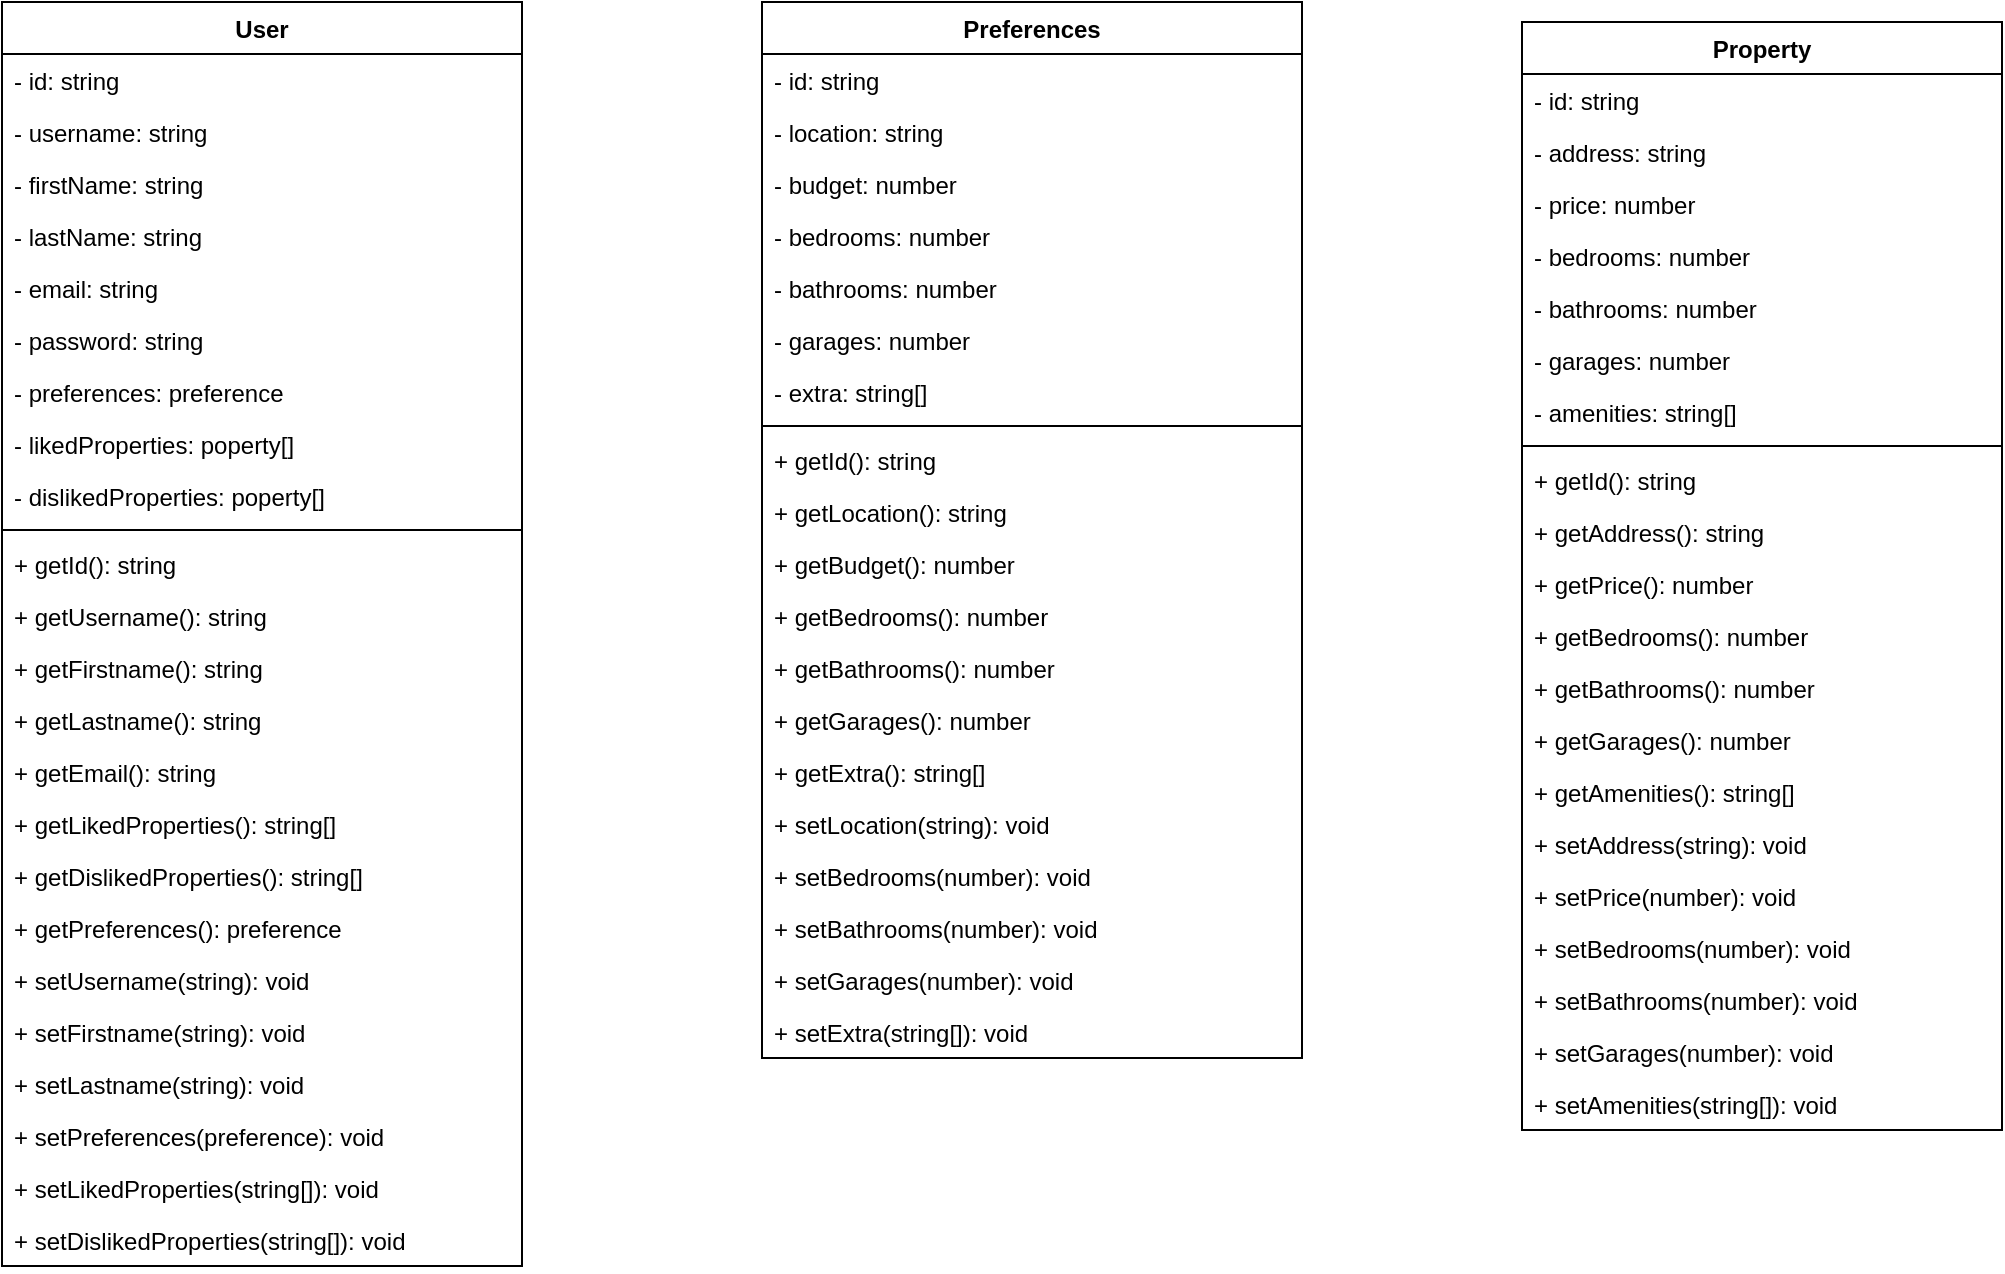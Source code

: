 <mxfile>
    <diagram id="UmhYYa7_SzORlDXLA37R" name="Page-1">
        <mxGraphModel dx="2010" dy="784" grid="1" gridSize="10" guides="1" tooltips="1" connect="1" arrows="1" fold="1" page="1" pageScale="1" pageWidth="850" pageHeight="1100" math="0" shadow="0">
            <root>
                <mxCell id="0"/>
                <mxCell id="1" parent="0"/>
                <mxCell id="54" value="User" style="swimlane;fontStyle=1;align=center;verticalAlign=top;childLayout=stackLayout;horizontal=1;startSize=26;horizontalStack=0;resizeParent=1;resizeParentMax=0;resizeLast=0;collapsible=1;marginBottom=0;rounded=0;glass=0;labelBackgroundColor=none;labelBorderColor=none;sketch=0;" vertex="1" parent="1">
                    <mxGeometry x="-290" y="40" width="260" height="632" as="geometry"/>
                </mxCell>
                <mxCell id="55" value="- id: string" style="text;strokeColor=none;fillColor=none;align=left;verticalAlign=top;spacingLeft=4;spacingRight=4;overflow=hidden;rotatable=0;points=[[0,0.5],[1,0.5]];portConstraint=eastwest;rounded=1;glass=0;labelBackgroundColor=none;labelBorderColor=none;sketch=0;" vertex="1" parent="54">
                    <mxGeometry y="26" width="260" height="26" as="geometry"/>
                </mxCell>
                <mxCell id="58" value="- username: string" style="text;strokeColor=none;fillColor=none;align=left;verticalAlign=top;spacingLeft=4;spacingRight=4;overflow=hidden;rotatable=0;points=[[0,0.5],[1,0.5]];portConstraint=eastwest;rounded=1;glass=0;labelBackgroundColor=none;labelBorderColor=none;sketch=0;" vertex="1" parent="54">
                    <mxGeometry y="52" width="260" height="26" as="geometry"/>
                </mxCell>
                <mxCell id="66" value="- firstName: string" style="text;strokeColor=none;fillColor=none;align=left;verticalAlign=top;spacingLeft=4;spacingRight=4;overflow=hidden;rotatable=0;points=[[0,0.5],[1,0.5]];portConstraint=eastwest;rounded=1;glass=0;labelBackgroundColor=none;labelBorderColor=none;sketch=0;" vertex="1" parent="54">
                    <mxGeometry y="78" width="260" height="26" as="geometry"/>
                </mxCell>
                <mxCell id="67" value="- lastName: string" style="text;strokeColor=none;fillColor=none;align=left;verticalAlign=top;spacingLeft=4;spacingRight=4;overflow=hidden;rotatable=0;points=[[0,0.5],[1,0.5]];portConstraint=eastwest;rounded=1;glass=0;labelBackgroundColor=none;labelBorderColor=none;sketch=0;" vertex="1" parent="54">
                    <mxGeometry y="104" width="260" height="26" as="geometry"/>
                </mxCell>
                <mxCell id="59" value="- email: string" style="text;strokeColor=none;fillColor=none;align=left;verticalAlign=top;spacingLeft=4;spacingRight=4;overflow=hidden;rotatable=0;points=[[0,0.5],[1,0.5]];portConstraint=eastwest;rounded=1;glass=0;labelBackgroundColor=none;labelBorderColor=none;sketch=0;" vertex="1" parent="54">
                    <mxGeometry y="130" width="260" height="26" as="geometry"/>
                </mxCell>
                <mxCell id="61" value="- password: string" style="text;strokeColor=none;fillColor=none;align=left;verticalAlign=top;spacingLeft=4;spacingRight=4;overflow=hidden;rotatable=0;points=[[0,0.5],[1,0.5]];portConstraint=eastwest;rounded=1;glass=0;labelBackgroundColor=none;labelBorderColor=none;sketch=0;" vertex="1" parent="54">
                    <mxGeometry y="156" width="260" height="26" as="geometry"/>
                </mxCell>
                <mxCell id="60" value="- preferences: preference" style="text;strokeColor=none;fillColor=none;align=left;verticalAlign=top;spacingLeft=4;spacingRight=4;overflow=hidden;rotatable=0;points=[[0,0.5],[1,0.5]];portConstraint=eastwest;rounded=1;glass=0;labelBackgroundColor=none;labelBorderColor=none;sketch=0;" vertex="1" parent="54">
                    <mxGeometry y="182" width="260" height="26" as="geometry"/>
                </mxCell>
                <mxCell id="116" value="- likedProperties: poperty[]" style="text;strokeColor=none;fillColor=none;align=left;verticalAlign=top;spacingLeft=4;spacingRight=4;overflow=hidden;rotatable=0;points=[[0,0.5],[1,0.5]];portConstraint=eastwest;rounded=1;glass=0;labelBackgroundColor=none;labelBorderColor=none;sketch=0;" vertex="1" parent="54">
                    <mxGeometry y="208" width="260" height="26" as="geometry"/>
                </mxCell>
                <mxCell id="119" value="- dislikedProperties: poperty[]" style="text;strokeColor=none;fillColor=none;align=left;verticalAlign=top;spacingLeft=4;spacingRight=4;overflow=hidden;rotatable=0;points=[[0,0.5],[1,0.5]];portConstraint=eastwest;rounded=1;glass=0;labelBackgroundColor=none;labelBorderColor=none;sketch=0;" vertex="1" parent="54">
                    <mxGeometry y="234" width="260" height="26" as="geometry"/>
                </mxCell>
                <mxCell id="56" value="" style="line;strokeWidth=1;fillColor=none;align=left;verticalAlign=middle;spacingTop=-1;spacingLeft=3;spacingRight=3;rotatable=0;labelPosition=right;points=[];portConstraint=eastwest;strokeColor=inherit;rounded=1;glass=0;labelBackgroundColor=none;labelBorderColor=default;sketch=0;" vertex="1" parent="54">
                    <mxGeometry y="260" width="260" height="8" as="geometry"/>
                </mxCell>
                <mxCell id="70" value="+ getId(): string" style="text;strokeColor=none;fillColor=none;align=left;verticalAlign=top;spacingLeft=4;spacingRight=4;overflow=hidden;rotatable=0;points=[[0,0.5],[1,0.5]];portConstraint=eastwest;rounded=1;glass=0;labelBackgroundColor=none;labelBorderColor=none;sketch=0;" vertex="1" parent="54">
                    <mxGeometry y="268" width="260" height="26" as="geometry"/>
                </mxCell>
                <mxCell id="65" value="+ getUsername(): string" style="text;strokeColor=none;fillColor=none;align=left;verticalAlign=top;spacingLeft=4;spacingRight=4;overflow=hidden;rotatable=0;points=[[0,0.5],[1,0.5]];portConstraint=eastwest;rounded=1;glass=0;labelBackgroundColor=none;labelBorderColor=none;sketch=0;" vertex="1" parent="54">
                    <mxGeometry y="294" width="260" height="26" as="geometry"/>
                </mxCell>
                <mxCell id="64" value="+ getFirstname(): string" style="text;strokeColor=none;fillColor=none;align=left;verticalAlign=top;spacingLeft=4;spacingRight=4;overflow=hidden;rotatable=0;points=[[0,0.5],[1,0.5]];portConstraint=eastwest;rounded=1;glass=0;labelBackgroundColor=none;labelBorderColor=none;sketch=0;" vertex="1" parent="54">
                    <mxGeometry y="320" width="260" height="26" as="geometry"/>
                </mxCell>
                <mxCell id="68" value="+ getLastname(): string" style="text;strokeColor=none;fillColor=none;align=left;verticalAlign=top;spacingLeft=4;spacingRight=4;overflow=hidden;rotatable=0;points=[[0,0.5],[1,0.5]];portConstraint=eastwest;rounded=1;glass=0;labelBackgroundColor=none;labelBorderColor=none;sketch=0;" vertex="1" parent="54">
                    <mxGeometry y="346" width="260" height="26" as="geometry"/>
                </mxCell>
                <mxCell id="69" value="+ getEmail(): string" style="text;strokeColor=none;fillColor=none;align=left;verticalAlign=top;spacingLeft=4;spacingRight=4;overflow=hidden;rotatable=0;points=[[0,0.5],[1,0.5]];portConstraint=eastwest;rounded=1;glass=0;labelBackgroundColor=none;labelBorderColor=none;sketch=0;" vertex="1" parent="54">
                    <mxGeometry y="372" width="260" height="26" as="geometry"/>
                </mxCell>
                <mxCell id="117" value="+ getLikedProperties(): string[]" style="text;strokeColor=none;fillColor=none;align=left;verticalAlign=top;spacingLeft=4;spacingRight=4;overflow=hidden;rotatable=0;points=[[0,0.5],[1,0.5]];portConstraint=eastwest;rounded=1;glass=0;labelBackgroundColor=none;labelBorderColor=none;sketch=0;" vertex="1" parent="54">
                    <mxGeometry y="398" width="260" height="26" as="geometry"/>
                </mxCell>
                <mxCell id="120" value="+ getDislikedProperties(): string[]" style="text;strokeColor=none;fillColor=none;align=left;verticalAlign=top;spacingLeft=4;spacingRight=4;overflow=hidden;rotatable=0;points=[[0,0.5],[1,0.5]];portConstraint=eastwest;rounded=1;glass=0;labelBackgroundColor=none;labelBorderColor=none;sketch=0;" vertex="1" parent="54">
                    <mxGeometry y="424" width="260" height="26" as="geometry"/>
                </mxCell>
                <mxCell id="57" value="+ getPreferences(): preference" style="text;strokeColor=none;fillColor=none;align=left;verticalAlign=top;spacingLeft=4;spacingRight=4;overflow=hidden;rotatable=0;points=[[0,0.5],[1,0.5]];portConstraint=eastwest;rounded=1;glass=0;labelBackgroundColor=none;labelBorderColor=none;sketch=0;" vertex="1" parent="54">
                    <mxGeometry y="450" width="260" height="26" as="geometry"/>
                </mxCell>
                <mxCell id="63" value="+ setUsername(string): void" style="text;strokeColor=none;fillColor=none;align=left;verticalAlign=top;spacingLeft=4;spacingRight=4;overflow=hidden;rotatable=0;points=[[0,0.5],[1,0.5]];portConstraint=eastwest;rounded=1;glass=0;labelBackgroundColor=none;labelBorderColor=none;sketch=0;" vertex="1" parent="54">
                    <mxGeometry y="476" width="260" height="26" as="geometry"/>
                </mxCell>
                <mxCell id="71" value="+ setFirstname(string): void" style="text;strokeColor=none;fillColor=none;align=left;verticalAlign=top;spacingLeft=4;spacingRight=4;overflow=hidden;rotatable=0;points=[[0,0.5],[1,0.5]];portConstraint=eastwest;rounded=1;glass=0;labelBackgroundColor=none;labelBorderColor=none;sketch=0;" vertex="1" parent="54">
                    <mxGeometry y="502" width="260" height="26" as="geometry"/>
                </mxCell>
                <mxCell id="72" value="+ setLastname(string): void" style="text;strokeColor=none;fillColor=none;align=left;verticalAlign=top;spacingLeft=4;spacingRight=4;overflow=hidden;rotatable=0;points=[[0,0.5],[1,0.5]];portConstraint=eastwest;rounded=1;glass=0;labelBackgroundColor=none;labelBorderColor=none;sketch=0;" vertex="1" parent="54">
                    <mxGeometry y="528" width="260" height="26" as="geometry"/>
                </mxCell>
                <mxCell id="62" value="+ setPreferences(preference): void" style="text;strokeColor=none;fillColor=none;align=left;verticalAlign=top;spacingLeft=4;spacingRight=4;overflow=hidden;rotatable=0;points=[[0,0.5],[1,0.5]];portConstraint=eastwest;rounded=1;glass=0;labelBackgroundColor=none;labelBorderColor=none;sketch=0;" vertex="1" parent="54">
                    <mxGeometry y="554" width="260" height="26" as="geometry"/>
                </mxCell>
                <mxCell id="118" value="+ setLikedProperties(string[]): void" style="text;strokeColor=none;fillColor=none;align=left;verticalAlign=top;spacingLeft=4;spacingRight=4;overflow=hidden;rotatable=0;points=[[0,0.5],[1,0.5]];portConstraint=eastwest;rounded=1;glass=0;labelBackgroundColor=none;labelBorderColor=none;sketch=0;" vertex="1" parent="54">
                    <mxGeometry y="580" width="260" height="26" as="geometry"/>
                </mxCell>
                <mxCell id="121" value="+ setDislikedProperties(string[]): void" style="text;strokeColor=none;fillColor=none;align=left;verticalAlign=top;spacingLeft=4;spacingRight=4;overflow=hidden;rotatable=0;points=[[0,0.5],[1,0.5]];portConstraint=eastwest;rounded=1;glass=0;labelBackgroundColor=none;labelBorderColor=none;sketch=0;" vertex="1" parent="54">
                    <mxGeometry y="606" width="260" height="26" as="geometry"/>
                </mxCell>
                <mxCell id="73" value="Preferences" style="swimlane;fontStyle=1;align=center;verticalAlign=top;childLayout=stackLayout;horizontal=1;startSize=26;horizontalStack=0;resizeParent=1;resizeParentMax=0;resizeLast=0;collapsible=1;marginBottom=0;rounded=0;glass=0;labelBackgroundColor=none;labelBorderColor=none;sketch=0;" vertex="1" parent="1">
                    <mxGeometry x="90" y="40" width="270" height="528" as="geometry"/>
                </mxCell>
                <mxCell id="74" value="- id: string" style="text;strokeColor=none;fillColor=none;align=left;verticalAlign=top;spacingLeft=4;spacingRight=4;overflow=hidden;rotatable=0;points=[[0,0.5],[1,0.5]];portConstraint=eastwest;rounded=1;glass=0;labelBackgroundColor=none;labelBorderColor=none;sketch=0;" vertex="1" parent="73">
                    <mxGeometry y="26" width="270" height="26" as="geometry"/>
                </mxCell>
                <mxCell id="77" value="- location: string" style="text;strokeColor=none;fillColor=none;align=left;verticalAlign=top;spacingLeft=4;spacingRight=4;overflow=hidden;rotatable=0;points=[[0,0.5],[1,0.5]];portConstraint=eastwest;rounded=1;glass=0;labelBackgroundColor=none;labelBorderColor=none;sketch=0;" vertex="1" parent="73">
                    <mxGeometry y="52" width="270" height="26" as="geometry"/>
                </mxCell>
                <mxCell id="78" value="- budget: number" style="text;strokeColor=none;fillColor=none;align=left;verticalAlign=top;spacingLeft=4;spacingRight=4;overflow=hidden;rotatable=0;points=[[0,0.5],[1,0.5]];portConstraint=eastwest;rounded=1;glass=0;labelBackgroundColor=none;labelBorderColor=none;sketch=0;" vertex="1" parent="73">
                    <mxGeometry y="78" width="270" height="26" as="geometry"/>
                </mxCell>
                <mxCell id="79" value="- bedrooms: number" style="text;strokeColor=none;fillColor=none;align=left;verticalAlign=top;spacingLeft=4;spacingRight=4;overflow=hidden;rotatable=0;points=[[0,0.5],[1,0.5]];portConstraint=eastwest;rounded=1;glass=0;labelBackgroundColor=none;labelBorderColor=none;sketch=0;" vertex="1" parent="73">
                    <mxGeometry y="104" width="270" height="26" as="geometry"/>
                </mxCell>
                <mxCell id="80" value="- bathrooms: number" style="text;strokeColor=none;fillColor=none;align=left;verticalAlign=top;spacingLeft=4;spacingRight=4;overflow=hidden;rotatable=0;points=[[0,0.5],[1,0.5]];portConstraint=eastwest;rounded=1;glass=0;labelBackgroundColor=none;labelBorderColor=none;sketch=0;" vertex="1" parent="73">
                    <mxGeometry y="130" width="270" height="26" as="geometry"/>
                </mxCell>
                <mxCell id="81" value="- garages: number" style="text;strokeColor=none;fillColor=none;align=left;verticalAlign=top;spacingLeft=4;spacingRight=4;overflow=hidden;rotatable=0;points=[[0,0.5],[1,0.5]];portConstraint=eastwest;rounded=1;glass=0;labelBackgroundColor=none;labelBorderColor=none;sketch=0;" vertex="1" parent="73">
                    <mxGeometry y="156" width="270" height="26" as="geometry"/>
                </mxCell>
                <mxCell id="82" value="- extra: string[]" style="text;strokeColor=none;fillColor=none;align=left;verticalAlign=top;spacingLeft=4;spacingRight=4;overflow=hidden;rotatable=0;points=[[0,0.5],[1,0.5]];portConstraint=eastwest;rounded=1;glass=0;labelBackgroundColor=none;labelBorderColor=none;sketch=0;" vertex="1" parent="73">
                    <mxGeometry y="182" width="270" height="26" as="geometry"/>
                </mxCell>
                <mxCell id="75" value="" style="line;strokeWidth=1;fillColor=none;align=left;verticalAlign=middle;spacingTop=-1;spacingLeft=3;spacingRight=3;rotatable=0;labelPosition=right;points=[];portConstraint=eastwest;strokeColor=inherit;rounded=1;glass=0;labelBackgroundColor=none;labelBorderColor=none;sketch=0;" vertex="1" parent="73">
                    <mxGeometry y="208" width="270" height="8" as="geometry"/>
                </mxCell>
                <mxCell id="76" value="+ getId(): string" style="text;strokeColor=none;fillColor=none;align=left;verticalAlign=top;spacingLeft=4;spacingRight=4;overflow=hidden;rotatable=0;points=[[0,0.5],[1,0.5]];portConstraint=eastwest;rounded=1;glass=0;labelBackgroundColor=none;labelBorderColor=none;sketch=0;" vertex="1" parent="73">
                    <mxGeometry y="216" width="270" height="26" as="geometry"/>
                </mxCell>
                <mxCell id="83" value="+ getLocation(): string" style="text;strokeColor=none;fillColor=none;align=left;verticalAlign=top;spacingLeft=4;spacingRight=4;overflow=hidden;rotatable=0;points=[[0,0.5],[1,0.5]];portConstraint=eastwest;rounded=1;glass=0;labelBackgroundColor=none;labelBorderColor=none;sketch=0;" vertex="1" parent="73">
                    <mxGeometry y="242" width="270" height="26" as="geometry"/>
                </mxCell>
                <mxCell id="84" value="+ getBudget(): number" style="text;strokeColor=none;fillColor=none;align=left;verticalAlign=top;spacingLeft=4;spacingRight=4;overflow=hidden;rotatable=0;points=[[0,0.5],[1,0.5]];portConstraint=eastwest;rounded=1;glass=0;labelBackgroundColor=none;labelBorderColor=none;sketch=0;" vertex="1" parent="73">
                    <mxGeometry y="268" width="270" height="26" as="geometry"/>
                </mxCell>
                <mxCell id="85" value="+ getBedrooms(): number" style="text;strokeColor=none;fillColor=none;align=left;verticalAlign=top;spacingLeft=4;spacingRight=4;overflow=hidden;rotatable=0;points=[[0,0.5],[1,0.5]];portConstraint=eastwest;rounded=1;glass=0;labelBackgroundColor=none;labelBorderColor=none;sketch=0;" vertex="1" parent="73">
                    <mxGeometry y="294" width="270" height="26" as="geometry"/>
                </mxCell>
                <mxCell id="86" value="+ getBathrooms(): number" style="text;strokeColor=none;fillColor=none;align=left;verticalAlign=top;spacingLeft=4;spacingRight=4;overflow=hidden;rotatable=0;points=[[0,0.5],[1,0.5]];portConstraint=eastwest;rounded=1;glass=0;labelBackgroundColor=none;labelBorderColor=none;sketch=0;" vertex="1" parent="73">
                    <mxGeometry y="320" width="270" height="26" as="geometry"/>
                </mxCell>
                <mxCell id="87" value="+ getGarages(): number" style="text;strokeColor=none;fillColor=none;align=left;verticalAlign=top;spacingLeft=4;spacingRight=4;overflow=hidden;rotatable=0;points=[[0,0.5],[1,0.5]];portConstraint=eastwest;rounded=1;glass=0;labelBackgroundColor=none;labelBorderColor=none;sketch=0;" vertex="1" parent="73">
                    <mxGeometry y="346" width="270" height="26" as="geometry"/>
                </mxCell>
                <mxCell id="88" value="+ getExtra(): string[]" style="text;strokeColor=none;fillColor=none;align=left;verticalAlign=top;spacingLeft=4;spacingRight=4;overflow=hidden;rotatable=0;points=[[0,0.5],[1,0.5]];portConstraint=eastwest;rounded=1;glass=0;labelBackgroundColor=none;labelBorderColor=none;sketch=0;" vertex="1" parent="73">
                    <mxGeometry y="372" width="270" height="26" as="geometry"/>
                </mxCell>
                <mxCell id="89" value="+ setLocation(string): void" style="text;strokeColor=none;fillColor=none;align=left;verticalAlign=top;spacingLeft=4;spacingRight=4;overflow=hidden;rotatable=0;points=[[0,0.5],[1,0.5]];portConstraint=eastwest;rounded=1;glass=0;labelBackgroundColor=none;labelBorderColor=none;sketch=0;" vertex="1" parent="73">
                    <mxGeometry y="398" width="270" height="26" as="geometry"/>
                </mxCell>
                <mxCell id="90" value="+ setBedrooms(number): void" style="text;strokeColor=none;fillColor=none;align=left;verticalAlign=top;spacingLeft=4;spacingRight=4;overflow=hidden;rotatable=0;points=[[0,0.5],[1,0.5]];portConstraint=eastwest;rounded=1;glass=0;labelBackgroundColor=none;labelBorderColor=none;sketch=0;" vertex="1" parent="73">
                    <mxGeometry y="424" width="270" height="26" as="geometry"/>
                </mxCell>
                <mxCell id="91" value="+ setBathrooms(number): void" style="text;strokeColor=none;fillColor=none;align=left;verticalAlign=top;spacingLeft=4;spacingRight=4;overflow=hidden;rotatable=0;points=[[0,0.5],[1,0.5]];portConstraint=eastwest;rounded=1;glass=0;labelBackgroundColor=none;labelBorderColor=none;sketch=0;" vertex="1" parent="73">
                    <mxGeometry y="450" width="270" height="26" as="geometry"/>
                </mxCell>
                <mxCell id="92" value="+ setGarages(number): void" style="text;strokeColor=none;fillColor=none;align=left;verticalAlign=top;spacingLeft=4;spacingRight=4;overflow=hidden;rotatable=0;points=[[0,0.5],[1,0.5]];portConstraint=eastwest;rounded=1;glass=0;labelBackgroundColor=none;labelBorderColor=none;sketch=0;" vertex="1" parent="73">
                    <mxGeometry y="476" width="270" height="26" as="geometry"/>
                </mxCell>
                <mxCell id="93" value="+ setExtra(string[]): void" style="text;strokeColor=none;fillColor=none;align=left;verticalAlign=top;spacingLeft=4;spacingRight=4;overflow=hidden;rotatable=0;points=[[0,0.5],[1,0.5]];portConstraint=eastwest;rounded=1;glass=0;labelBackgroundColor=none;labelBorderColor=none;sketch=0;" vertex="1" parent="73">
                    <mxGeometry y="502" width="270" height="26" as="geometry"/>
                </mxCell>
                <mxCell id="94" value="Property" style="swimlane;fontStyle=1;align=center;verticalAlign=top;childLayout=stackLayout;horizontal=1;startSize=26;horizontalStack=0;resizeParent=1;resizeParentMax=0;resizeLast=0;collapsible=1;marginBottom=0;rounded=0;glass=0;labelBackgroundColor=none;labelBorderColor=none;sketch=0;" vertex="1" parent="1">
                    <mxGeometry x="470" y="50" width="240" height="554" as="geometry"/>
                </mxCell>
                <mxCell id="95" value="- id: string" style="text;strokeColor=none;fillColor=none;align=left;verticalAlign=top;spacingLeft=4;spacingRight=4;overflow=hidden;rotatable=0;points=[[0,0.5],[1,0.5]];portConstraint=eastwest;rounded=0;glass=0;labelBackgroundColor=none;labelBorderColor=none;sketch=0;" vertex="1" parent="94">
                    <mxGeometry y="26" width="240" height="26" as="geometry"/>
                </mxCell>
                <mxCell id="98" value="- address: string" style="text;strokeColor=none;fillColor=none;align=left;verticalAlign=top;spacingLeft=4;spacingRight=4;overflow=hidden;rotatable=0;points=[[0,0.5],[1,0.5]];portConstraint=eastwest;rounded=0;glass=0;labelBackgroundColor=none;labelBorderColor=none;sketch=0;" vertex="1" parent="94">
                    <mxGeometry y="52" width="240" height="26" as="geometry"/>
                </mxCell>
                <mxCell id="99" value="- price: number" style="text;strokeColor=none;fillColor=none;align=left;verticalAlign=top;spacingLeft=4;spacingRight=4;overflow=hidden;rotatable=0;points=[[0,0.5],[1,0.5]];portConstraint=eastwest;rounded=0;glass=0;labelBackgroundColor=none;labelBorderColor=none;sketch=0;" vertex="1" parent="94">
                    <mxGeometry y="78" width="240" height="26" as="geometry"/>
                </mxCell>
                <mxCell id="100" value="- bedrooms: number" style="text;strokeColor=none;fillColor=none;align=left;verticalAlign=top;spacingLeft=4;spacingRight=4;overflow=hidden;rotatable=0;points=[[0,0.5],[1,0.5]];portConstraint=eastwest;rounded=0;glass=0;labelBackgroundColor=none;labelBorderColor=none;sketch=0;" vertex="1" parent="94">
                    <mxGeometry y="104" width="240" height="26" as="geometry"/>
                </mxCell>
                <mxCell id="101" value="- bathrooms: number" style="text;strokeColor=none;fillColor=none;align=left;verticalAlign=top;spacingLeft=4;spacingRight=4;overflow=hidden;rotatable=0;points=[[0,0.5],[1,0.5]];portConstraint=eastwest;rounded=0;glass=0;labelBackgroundColor=none;labelBorderColor=none;sketch=0;" vertex="1" parent="94">
                    <mxGeometry y="130" width="240" height="26" as="geometry"/>
                </mxCell>
                <mxCell id="102" value="- garages: number" style="text;strokeColor=none;fillColor=none;align=left;verticalAlign=top;spacingLeft=4;spacingRight=4;overflow=hidden;rotatable=0;points=[[0,0.5],[1,0.5]];portConstraint=eastwest;rounded=0;glass=0;labelBackgroundColor=none;labelBorderColor=none;sketch=0;" vertex="1" parent="94">
                    <mxGeometry y="156" width="240" height="26" as="geometry"/>
                </mxCell>
                <mxCell id="103" value="- amenities: string[]" style="text;strokeColor=none;fillColor=none;align=left;verticalAlign=top;spacingLeft=4;spacingRight=4;overflow=hidden;rotatable=0;points=[[0,0.5],[1,0.5]];portConstraint=eastwest;rounded=0;glass=0;labelBackgroundColor=none;labelBorderColor=none;sketch=0;" vertex="1" parent="94">
                    <mxGeometry y="182" width="240" height="26" as="geometry"/>
                </mxCell>
                <mxCell id="96" value="" style="line;strokeWidth=1;fillColor=none;align=left;verticalAlign=middle;spacingTop=-1;spacingLeft=3;spacingRight=3;rotatable=0;labelPosition=right;points=[];portConstraint=eastwest;strokeColor=inherit;rounded=0;glass=0;labelBackgroundColor=none;labelBorderColor=none;sketch=0;" vertex="1" parent="94">
                    <mxGeometry y="208" width="240" height="8" as="geometry"/>
                </mxCell>
                <mxCell id="97" value="+ getId(): string" style="text;strokeColor=none;fillColor=none;align=left;verticalAlign=top;spacingLeft=4;spacingRight=4;overflow=hidden;rotatable=0;points=[[0,0.5],[1,0.5]];portConstraint=eastwest;rounded=0;glass=0;labelBackgroundColor=none;labelBorderColor=none;sketch=0;" vertex="1" parent="94">
                    <mxGeometry y="216" width="240" height="26" as="geometry"/>
                </mxCell>
                <mxCell id="104" value="+ getAddress(): string" style="text;strokeColor=none;fillColor=none;align=left;verticalAlign=top;spacingLeft=4;spacingRight=4;overflow=hidden;rotatable=0;points=[[0,0.5],[1,0.5]];portConstraint=eastwest;rounded=0;glass=0;labelBackgroundColor=none;labelBorderColor=none;sketch=0;" vertex="1" parent="94">
                    <mxGeometry y="242" width="240" height="26" as="geometry"/>
                </mxCell>
                <mxCell id="105" value="+ getPrice(): number" style="text;strokeColor=none;fillColor=none;align=left;verticalAlign=top;spacingLeft=4;spacingRight=4;overflow=hidden;rotatable=0;points=[[0,0.5],[1,0.5]];portConstraint=eastwest;rounded=0;glass=0;labelBackgroundColor=none;labelBorderColor=none;sketch=0;" vertex="1" parent="94">
                    <mxGeometry y="268" width="240" height="26" as="geometry"/>
                </mxCell>
                <mxCell id="106" value="+ getBedrooms(): number" style="text;strokeColor=none;fillColor=none;align=left;verticalAlign=top;spacingLeft=4;spacingRight=4;overflow=hidden;rotatable=0;points=[[0,0.5],[1,0.5]];portConstraint=eastwest;rounded=0;glass=0;labelBackgroundColor=none;labelBorderColor=none;sketch=0;" vertex="1" parent="94">
                    <mxGeometry y="294" width="240" height="26" as="geometry"/>
                </mxCell>
                <mxCell id="107" value="+ getBathrooms(): number" style="text;strokeColor=none;fillColor=none;align=left;verticalAlign=top;spacingLeft=4;spacingRight=4;overflow=hidden;rotatable=0;points=[[0,0.5],[1,0.5]];portConstraint=eastwest;rounded=0;glass=0;labelBackgroundColor=none;labelBorderColor=none;sketch=0;" vertex="1" parent="94">
                    <mxGeometry y="320" width="240" height="26" as="geometry"/>
                </mxCell>
                <mxCell id="108" value="+ getGarages(): number" style="text;strokeColor=none;fillColor=none;align=left;verticalAlign=top;spacingLeft=4;spacingRight=4;overflow=hidden;rotatable=0;points=[[0,0.5],[1,0.5]];portConstraint=eastwest;rounded=0;glass=0;labelBackgroundColor=none;labelBorderColor=none;sketch=0;" vertex="1" parent="94">
                    <mxGeometry y="346" width="240" height="26" as="geometry"/>
                </mxCell>
                <mxCell id="109" value="+ getAmenities(): string[]" style="text;strokeColor=none;fillColor=none;align=left;verticalAlign=top;spacingLeft=4;spacingRight=4;overflow=hidden;rotatable=0;points=[[0,0.5],[1,0.5]];portConstraint=eastwest;rounded=0;glass=0;labelBackgroundColor=none;labelBorderColor=none;sketch=0;" vertex="1" parent="94">
                    <mxGeometry y="372" width="240" height="26" as="geometry"/>
                </mxCell>
                <mxCell id="111" value="+ setAddress(string): void" style="text;strokeColor=none;fillColor=none;align=left;verticalAlign=top;spacingLeft=4;spacingRight=4;overflow=hidden;rotatable=0;points=[[0,0.5],[1,0.5]];portConstraint=eastwest;rounded=0;glass=0;labelBackgroundColor=none;labelBorderColor=none;sketch=0;" vertex="1" parent="94">
                    <mxGeometry y="398" width="240" height="26" as="geometry"/>
                </mxCell>
                <mxCell id="112" value="+ setPrice(number): void" style="text;strokeColor=none;fillColor=none;align=left;verticalAlign=top;spacingLeft=4;spacingRight=4;overflow=hidden;rotatable=0;points=[[0,0.5],[1,0.5]];portConstraint=eastwest;rounded=0;glass=0;labelBackgroundColor=none;labelBorderColor=none;sketch=0;" vertex="1" parent="94">
                    <mxGeometry y="424" width="240" height="26" as="geometry"/>
                </mxCell>
                <mxCell id="113" value="+ setBedrooms(number): void" style="text;strokeColor=none;fillColor=none;align=left;verticalAlign=top;spacingLeft=4;spacingRight=4;overflow=hidden;rotatable=0;points=[[0,0.5],[1,0.5]];portConstraint=eastwest;rounded=0;glass=0;labelBackgroundColor=none;labelBorderColor=none;sketch=0;" vertex="1" parent="94">
                    <mxGeometry y="450" width="240" height="26" as="geometry"/>
                </mxCell>
                <mxCell id="114" value="+ setBathrooms(number): void" style="text;strokeColor=none;fillColor=none;align=left;verticalAlign=top;spacingLeft=4;spacingRight=4;overflow=hidden;rotatable=0;points=[[0,0.5],[1,0.5]];portConstraint=eastwest;rounded=0;glass=0;labelBackgroundColor=none;labelBorderColor=none;sketch=0;" vertex="1" parent="94">
                    <mxGeometry y="476" width="240" height="26" as="geometry"/>
                </mxCell>
                <mxCell id="115" value="+ setGarages(number): void" style="text;strokeColor=none;fillColor=none;align=left;verticalAlign=top;spacingLeft=4;spacingRight=4;overflow=hidden;rotatable=0;points=[[0,0.5],[1,0.5]];portConstraint=eastwest;rounded=0;glass=0;labelBackgroundColor=none;labelBorderColor=none;sketch=0;" vertex="1" parent="94">
                    <mxGeometry y="502" width="240" height="26" as="geometry"/>
                </mxCell>
                <mxCell id="110" value="+ setAmenities(string[]): void" style="text;strokeColor=none;fillColor=none;align=left;verticalAlign=top;spacingLeft=4;spacingRight=4;overflow=hidden;rotatable=0;points=[[0,0.5],[1,0.5]];portConstraint=eastwest;rounded=0;glass=0;labelBackgroundColor=none;labelBorderColor=none;sketch=0;" vertex="1" parent="94">
                    <mxGeometry y="528" width="240" height="26" as="geometry"/>
                </mxCell>
            </root>
        </mxGraphModel>
    </diagram>
</mxfile>